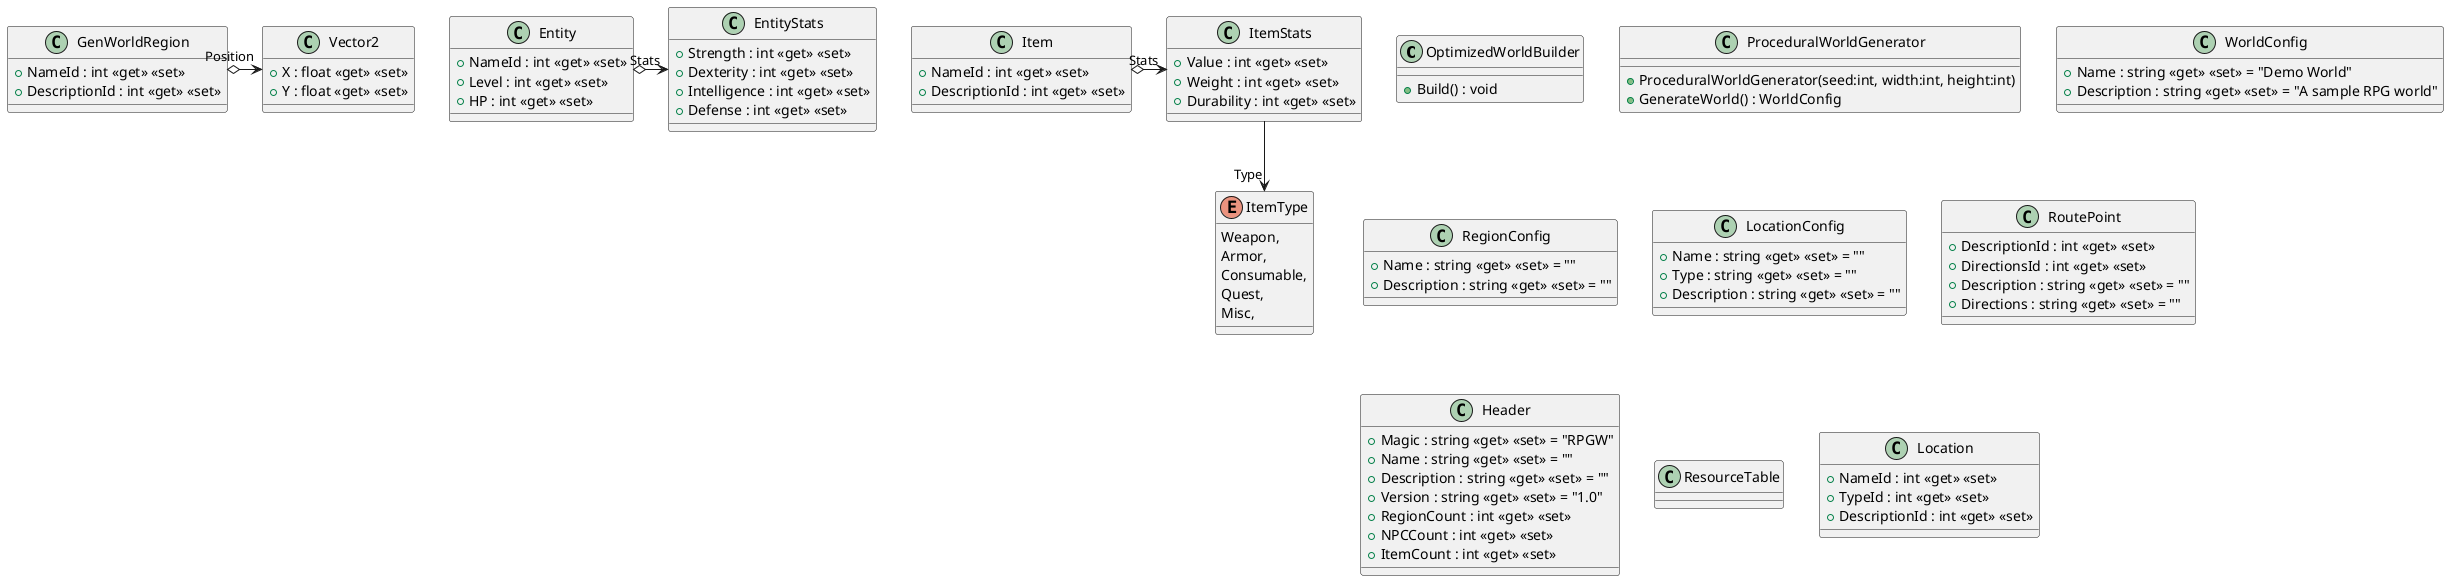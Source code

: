@startuml
class OptimizedWorldBuilder {
    + Build() : void
}
class ProceduralWorldGenerator {
    + ProceduralWorldGenerator(seed:int, width:int, height:int)
    + GenerateWorld() : WorldConfig
}
class WorldConfig {
    + Name : string <<get>> <<set>> = "Demo World"
    + Description : string <<get>> <<set>> = "A sample RPG world"
}
class RegionConfig {
    + Name : string <<get>> <<set>> = ""
    + Description : string <<get>> <<set>> = ""
}
class LocationConfig {
    + Name : string <<get>> <<set>> = ""
    + Type : string <<get>> <<set>> = ""
    + Description : string <<get>> <<set>> = ""
}
class RoutePoint {
    + DescriptionId : int <<get>> <<set>>
    + DirectionsId : int <<get>> <<set>>
    + Description : string <<get>> <<set>> = ""
    + Directions : string <<get>> <<set>> = ""
}
class Header {
    + Magic : string <<get>> <<set>> = "RPGW"
    + Name : string <<get>> <<set>> = ""
    + Description : string <<get>> <<set>> = ""
    + Version : string <<get>> <<set>> = "1.0"
    + RegionCount : int <<get>> <<set>>
    + NPCCount : int <<get>> <<set>>
    + ItemCount : int <<get>> <<set>>
}
class ResourceTable {
}
class GenWorldRegion {
    + NameId : int <<get>> <<set>>
    + DescriptionId : int <<get>> <<set>>
}
class Location {
    + NameId : int <<get>> <<set>>
    + TypeId : int <<get>> <<set>>
    + DescriptionId : int <<get>> <<set>>
}
class Entity {
    + NameId : int <<get>> <<set>>
    + Level : int <<get>> <<set>>
    + HP : int <<get>> <<set>>
}
class Item {
    + NameId : int <<get>> <<set>>
    + DescriptionId : int <<get>> <<set>>
}
class Vector2 {
    + X : float <<get>> <<set>>
    + Y : float <<get>> <<set>>
}
class EntityStats {
    + Strength : int <<get>> <<set>>
    + Dexterity : int <<get>> <<set>>
    + Intelligence : int <<get>> <<set>>
    + Defense : int <<get>> <<set>>
}
class ItemStats {
    + Value : int <<get>> <<set>>
    + Weight : int <<get>> <<set>>
    + Durability : int <<get>> <<set>>
}
enum ItemType {
    Weapon,
    Armor,
    Consumable,
    Quest,
    Misc,
}




















GenWorldRegion o-> "Position" Vector2





Entity o-> "Stats" EntityStats
Item o-> "Stats" ItemStats
ItemStats --> "Type" ItemType
@enduml
